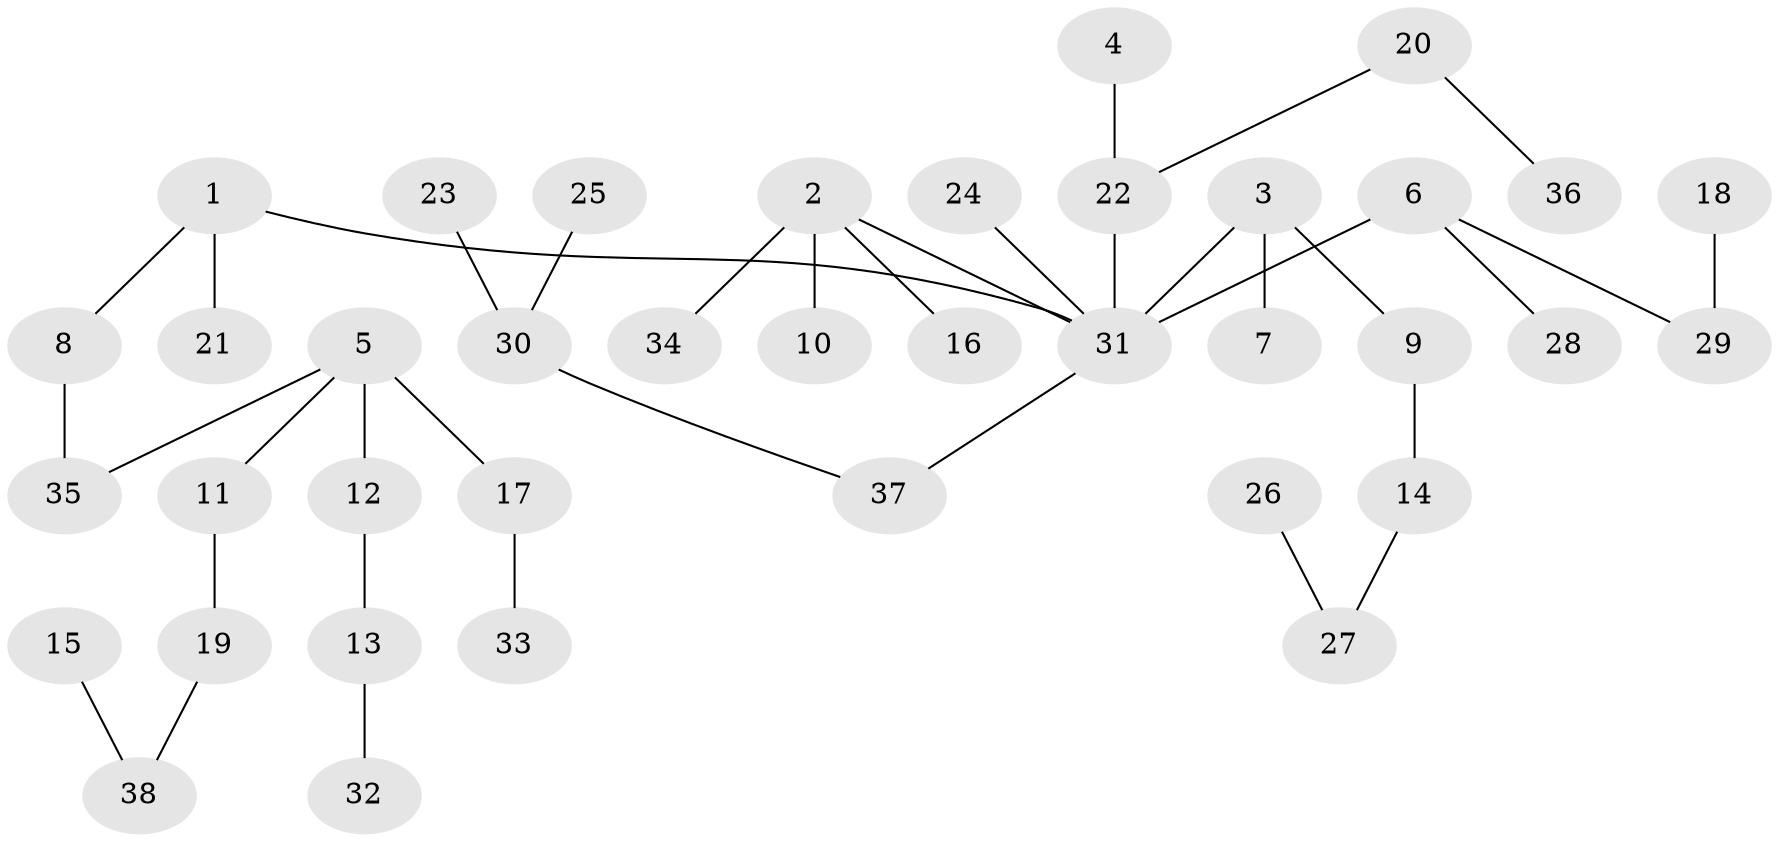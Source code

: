 // original degree distribution, {9: 0.013157894736842105, 3: 0.14473684210526316, 4: 0.10526315789473684, 2: 0.2631578947368421, 1: 0.47368421052631576}
// Generated by graph-tools (version 1.1) at 2025/02/03/09/25 03:02:20]
// undirected, 38 vertices, 37 edges
graph export_dot {
graph [start="1"]
  node [color=gray90,style=filled];
  1;
  2;
  3;
  4;
  5;
  6;
  7;
  8;
  9;
  10;
  11;
  12;
  13;
  14;
  15;
  16;
  17;
  18;
  19;
  20;
  21;
  22;
  23;
  24;
  25;
  26;
  27;
  28;
  29;
  30;
  31;
  32;
  33;
  34;
  35;
  36;
  37;
  38;
  1 -- 8 [weight=1.0];
  1 -- 21 [weight=1.0];
  1 -- 31 [weight=1.0];
  2 -- 10 [weight=1.0];
  2 -- 16 [weight=1.0];
  2 -- 31 [weight=1.0];
  2 -- 34 [weight=1.0];
  3 -- 7 [weight=1.0];
  3 -- 9 [weight=1.0];
  3 -- 31 [weight=1.0];
  4 -- 22 [weight=1.0];
  5 -- 11 [weight=1.0];
  5 -- 12 [weight=1.0];
  5 -- 17 [weight=1.0];
  5 -- 35 [weight=1.0];
  6 -- 28 [weight=1.0];
  6 -- 29 [weight=1.0];
  6 -- 31 [weight=1.0];
  8 -- 35 [weight=1.0];
  9 -- 14 [weight=1.0];
  11 -- 19 [weight=1.0];
  12 -- 13 [weight=1.0];
  13 -- 32 [weight=1.0];
  14 -- 27 [weight=1.0];
  15 -- 38 [weight=1.0];
  17 -- 33 [weight=1.0];
  18 -- 29 [weight=1.0];
  19 -- 38 [weight=1.0];
  20 -- 22 [weight=1.0];
  20 -- 36 [weight=1.0];
  22 -- 31 [weight=1.0];
  23 -- 30 [weight=1.0];
  24 -- 31 [weight=1.0];
  25 -- 30 [weight=1.0];
  26 -- 27 [weight=1.0];
  30 -- 37 [weight=1.0];
  31 -- 37 [weight=1.0];
}
